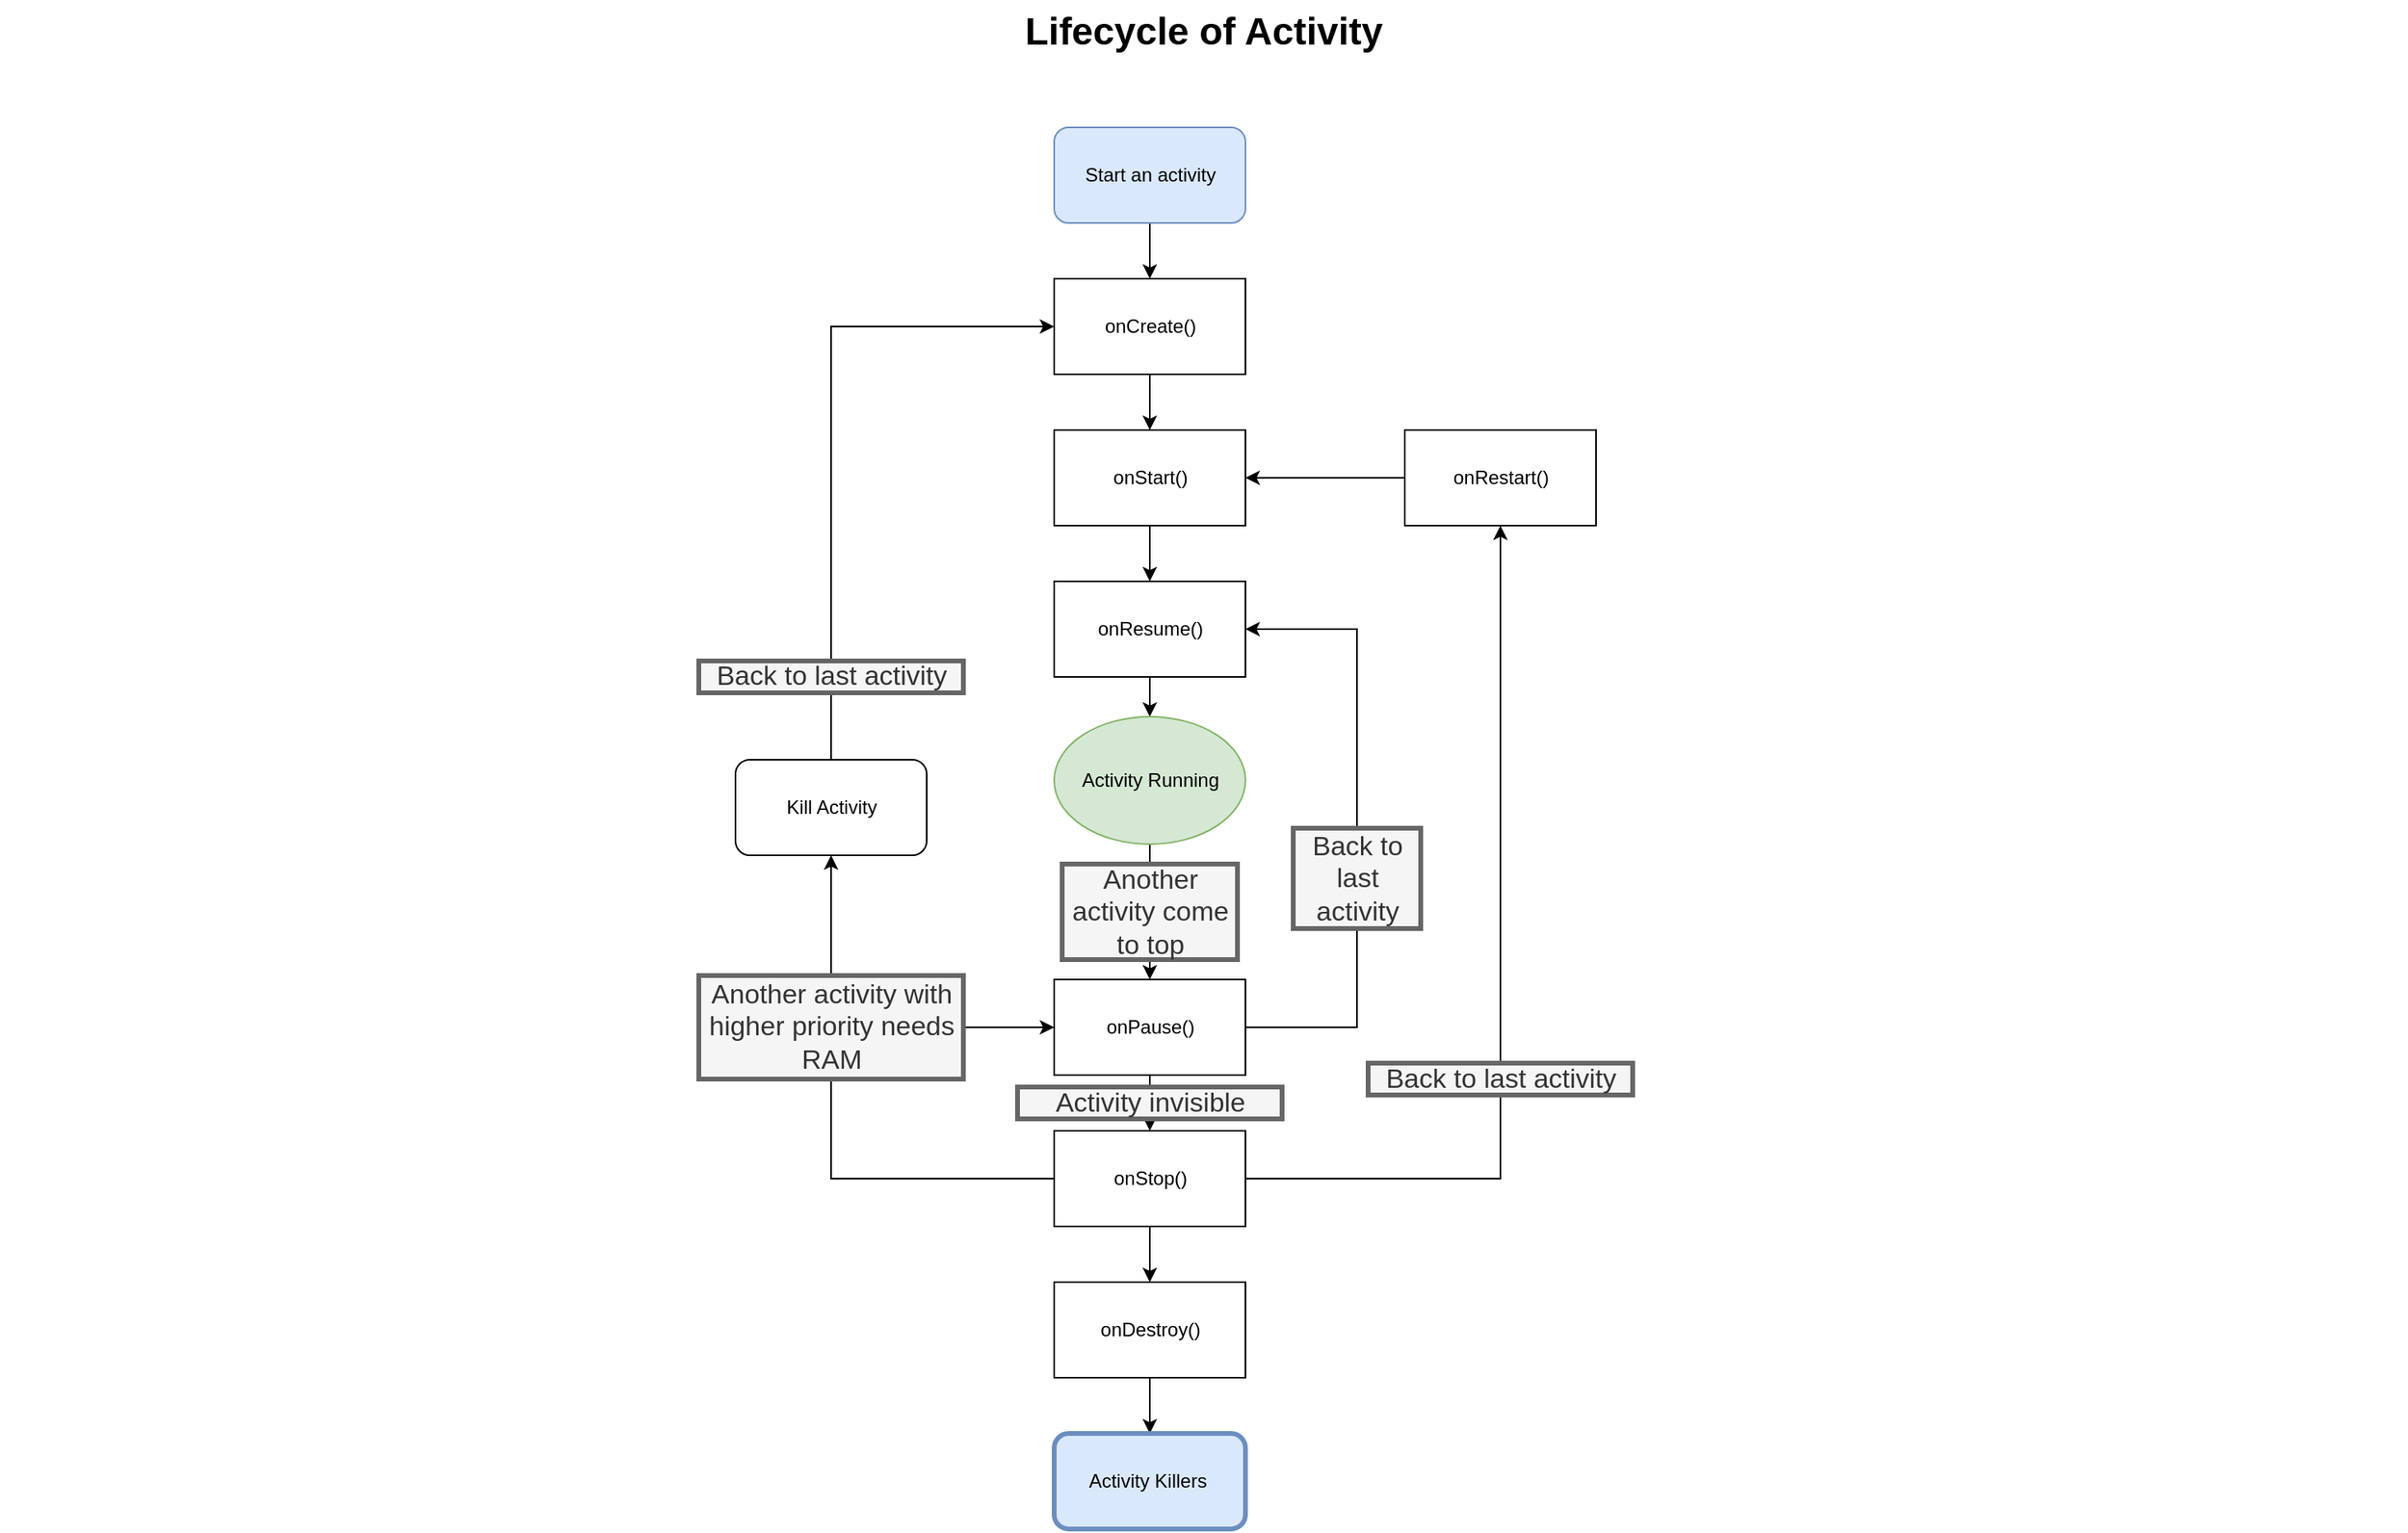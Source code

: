 <mxfile version="11.3.0" type="device" pages="1"><diagram name="Page-1" id="929967ad-93f9-6ef4-fab6-5d389245f69c"><mxGraphModel dx="1656" dy="822" grid="1" gridSize="10" guides="1" tooltips="1" connect="1" arrows="1" fold="1" page="1" pageScale="1.5" pageWidth="1169" pageHeight="826" background="none" math="0" shadow="0"><root><mxCell id="0" style=";html=1;"/><mxCell id="1" style=";html=1;" parent="0"/><mxCell id="1672d66443f91eb5-23" value="Lifecycle of Activity" style="text;strokeColor=none;fillColor=none;html=1;fontSize=24;fontStyle=1;verticalAlign=middle;align=center;" parent="1" vertex="1"><mxGeometry x="120" y="40" width="1510" height="40" as="geometry"/></mxCell><mxCell id="Cwc78MP6oKQ-YIlH-BLW-24" value="" style="edgeStyle=orthogonalEdgeStyle;rounded=0;orthogonalLoop=1;jettySize=auto;html=1;" edge="1" parent="1" source="Cwc78MP6oKQ-YIlH-BLW-1" target="Cwc78MP6oKQ-YIlH-BLW-2"><mxGeometry relative="1" as="geometry"/></mxCell><mxCell id="Cwc78MP6oKQ-YIlH-BLW-1" value="Start an activity" style="rounded=1;whiteSpace=wrap;html=1;fillColor=#dae8fc;strokeColor=#6c8ebf;" vertex="1" parent="1"><mxGeometry x="781.5" y="120" width="120" height="60" as="geometry"/></mxCell><mxCell id="Cwc78MP6oKQ-YIlH-BLW-23" value="" style="edgeStyle=orthogonalEdgeStyle;rounded=0;orthogonalLoop=1;jettySize=auto;html=1;" edge="1" parent="1" source="Cwc78MP6oKQ-YIlH-BLW-2" target="Cwc78MP6oKQ-YIlH-BLW-3"><mxGeometry relative="1" as="geometry"/></mxCell><mxCell id="Cwc78MP6oKQ-YIlH-BLW-2" value="onCreate()" style="rounded=0;whiteSpace=wrap;html=1;" vertex="1" parent="1"><mxGeometry x="781.5" y="215" width="120" height="60" as="geometry"/></mxCell><mxCell id="Cwc78MP6oKQ-YIlH-BLW-25" value="" style="edgeStyle=orthogonalEdgeStyle;rounded=0;orthogonalLoop=1;jettySize=auto;html=1;" edge="1" parent="1" source="Cwc78MP6oKQ-YIlH-BLW-3" target="Cwc78MP6oKQ-YIlH-BLW-4"><mxGeometry relative="1" as="geometry"/></mxCell><mxCell id="Cwc78MP6oKQ-YIlH-BLW-3" value="onStart()" style="rounded=0;whiteSpace=wrap;html=1;" vertex="1" parent="1"><mxGeometry x="781.5" y="310" width="120" height="60" as="geometry"/></mxCell><mxCell id="Cwc78MP6oKQ-YIlH-BLW-26" value="" style="edgeStyle=orthogonalEdgeStyle;rounded=0;orthogonalLoop=1;jettySize=auto;html=1;" edge="1" parent="1" source="Cwc78MP6oKQ-YIlH-BLW-4" target="Cwc78MP6oKQ-YIlH-BLW-8"><mxGeometry relative="1" as="geometry"/></mxCell><mxCell id="Cwc78MP6oKQ-YIlH-BLW-4" value="onResume()" style="rounded=0;whiteSpace=wrap;html=1;" vertex="1" parent="1"><mxGeometry x="781.5" y="405" width="120" height="60" as="geometry"/></mxCell><mxCell id="Cwc78MP6oKQ-YIlH-BLW-14" style="edgeStyle=orthogonalEdgeStyle;rounded=0;orthogonalLoop=1;jettySize=auto;html=1;entryX=1;entryY=0.5;entryDx=0;entryDy=0;" edge="1" parent="1" source="Cwc78MP6oKQ-YIlH-BLW-6" target="Cwc78MP6oKQ-YIlH-BLW-4"><mxGeometry relative="1" as="geometry"><mxPoint x="971.5" y="440" as="targetPoint"/><Array as="points"><mxPoint x="971.5" y="685"/><mxPoint x="971.5" y="435"/></Array></mxGeometry></mxCell><mxCell id="Cwc78MP6oKQ-YIlH-BLW-16" value="" style="edgeStyle=orthogonalEdgeStyle;rounded=0;orthogonalLoop=1;jettySize=auto;html=1;" edge="1" parent="1" source="Cwc78MP6oKQ-YIlH-BLW-6" target="Cwc78MP6oKQ-YIlH-BLW-7"><mxGeometry relative="1" as="geometry"/></mxCell><mxCell id="Cwc78MP6oKQ-YIlH-BLW-6" value="onPause()" style="rounded=0;whiteSpace=wrap;html=1;" vertex="1" parent="1"><mxGeometry x="781.5" y="655" width="120" height="60" as="geometry"/></mxCell><mxCell id="Cwc78MP6oKQ-YIlH-BLW-17" value="" style="edgeStyle=orthogonalEdgeStyle;rounded=0;orthogonalLoop=1;jettySize=auto;html=1;" edge="1" parent="1" source="Cwc78MP6oKQ-YIlH-BLW-7" target="Cwc78MP6oKQ-YIlH-BLW-9"><mxGeometry relative="1" as="geometry"/></mxCell><mxCell id="Cwc78MP6oKQ-YIlH-BLW-18" style="edgeStyle=orthogonalEdgeStyle;rounded=0;orthogonalLoop=1;jettySize=auto;html=1;entryX=0.5;entryY=1;entryDx=0;entryDy=0;" edge="1" parent="1" source="Cwc78MP6oKQ-YIlH-BLW-7" target="Cwc78MP6oKQ-YIlH-BLW-12"><mxGeometry relative="1" as="geometry"/></mxCell><mxCell id="Cwc78MP6oKQ-YIlH-BLW-19" style="edgeStyle=orthogonalEdgeStyle;rounded=0;orthogonalLoop=1;jettySize=auto;html=1;entryX=0.5;entryY=1;entryDx=0;entryDy=0;" edge="1" parent="1" source="Cwc78MP6oKQ-YIlH-BLW-7" target="Cwc78MP6oKQ-YIlH-BLW-10"><mxGeometry relative="1" as="geometry"/></mxCell><mxCell id="Cwc78MP6oKQ-YIlH-BLW-7" value="onStop()" style="rounded=0;whiteSpace=wrap;html=1;" vertex="1" parent="1"><mxGeometry x="781.5" y="750" width="120" height="60" as="geometry"/></mxCell><mxCell id="Cwc78MP6oKQ-YIlH-BLW-37" style="edgeStyle=orthogonalEdgeStyle;rounded=0;orthogonalLoop=1;jettySize=auto;html=1;entryX=0.5;entryY=0;entryDx=0;entryDy=0;" edge="1" parent="1" source="Cwc78MP6oKQ-YIlH-BLW-8" target="Cwc78MP6oKQ-YIlH-BLW-6"><mxGeometry relative="1" as="geometry"/></mxCell><mxCell id="Cwc78MP6oKQ-YIlH-BLW-8" value="Activity Running" style="ellipse;whiteSpace=wrap;html=1;fillColor=#d5e8d4;strokeColor=#82b366;" vertex="1" parent="1"><mxGeometry x="781.5" y="490" width="120" height="80" as="geometry"/></mxCell><mxCell id="Cwc78MP6oKQ-YIlH-BLW-39" value="" style="edgeStyle=orthogonalEdgeStyle;rounded=0;orthogonalLoop=1;jettySize=auto;html=1;" edge="1" parent="1" source="Cwc78MP6oKQ-YIlH-BLW-9" target="Cwc78MP6oKQ-YIlH-BLW-38"><mxGeometry relative="1" as="geometry"/></mxCell><mxCell id="Cwc78MP6oKQ-YIlH-BLW-9" value="onDestroy()" style="rounded=0;whiteSpace=wrap;html=1;" vertex="1" parent="1"><mxGeometry x="781.5" y="845" width="120" height="60" as="geometry"/></mxCell><mxCell id="Cwc78MP6oKQ-YIlH-BLW-22" value="" style="edgeStyle=orthogonalEdgeStyle;rounded=0;orthogonalLoop=1;jettySize=auto;html=1;entryX=0;entryY=0.5;entryDx=0;entryDy=0;" edge="1" parent="1" source="Cwc78MP6oKQ-YIlH-BLW-10" target="Cwc78MP6oKQ-YIlH-BLW-2"><mxGeometry relative="1" as="geometry"><mxPoint x="641.5" y="437.0" as="targetPoint"/><Array as="points"><mxPoint x="641" y="245"/></Array></mxGeometry></mxCell><mxCell id="Cwc78MP6oKQ-YIlH-BLW-10" value="Kill Activity" style="rounded=1;whiteSpace=wrap;html=1;" vertex="1" parent="1"><mxGeometry x="581.5" y="517" width="120" height="60" as="geometry"/></mxCell><mxCell id="Cwc78MP6oKQ-YIlH-BLW-13" style="edgeStyle=orthogonalEdgeStyle;rounded=0;orthogonalLoop=1;jettySize=auto;html=1;entryX=1;entryY=0.5;entryDx=0;entryDy=0;" edge="1" parent="1" source="Cwc78MP6oKQ-YIlH-BLW-12" target="Cwc78MP6oKQ-YIlH-BLW-3"><mxGeometry relative="1" as="geometry"/></mxCell><mxCell id="Cwc78MP6oKQ-YIlH-BLW-12" value="onRestart()" style="rounded=0;whiteSpace=wrap;html=1;" vertex="1" parent="1"><mxGeometry x="1001.5" y="310" width="120" height="60" as="geometry"/></mxCell><mxCell id="Cwc78MP6oKQ-YIlH-BLW-31" value="&lt;font style=&quot;font-size: 17px&quot;&gt;Back to last activity&lt;/font&gt;" style="text;html=1;strokeColor=#666666;fillColor=#f5f5f5;align=center;verticalAlign=middle;whiteSpace=wrap;rounded=0;strokeWidth=3;fontColor=#333333;" vertex="1" parent="1"><mxGeometry x="931.5" y="560" width="80" height="63" as="geometry"/></mxCell><mxCell id="Cwc78MP6oKQ-YIlH-BLW-32" value="&lt;font style=&quot;font-size: 17px&quot;&gt;Back to last activity&lt;/font&gt;" style="text;html=1;strokeColor=#666666;fillColor=#f5f5f5;align=center;verticalAlign=middle;whiteSpace=wrap;rounded=0;strokeWidth=3;fontColor=#333333;" vertex="1" parent="1"><mxGeometry x="558.5" y="455" width="166" height="20" as="geometry"/></mxCell><mxCell id="Cwc78MP6oKQ-YIlH-BLW-40" value="" style="edgeStyle=orthogonalEdgeStyle;rounded=0;orthogonalLoop=1;jettySize=auto;html=1;" edge="1" parent="1" source="Cwc78MP6oKQ-YIlH-BLW-33" target="Cwc78MP6oKQ-YIlH-BLW-6"><mxGeometry relative="1" as="geometry"/></mxCell><mxCell id="Cwc78MP6oKQ-YIlH-BLW-33" value="&lt;span style=&quot;font-size: 17px&quot;&gt;Another activity with higher&amp;nbsp;priority needs RAM&lt;/span&gt;" style="text;html=1;strokeColor=#666666;fillColor=#f5f5f5;align=center;verticalAlign=middle;whiteSpace=wrap;rounded=0;strokeWidth=3;fontColor=#333333;" vertex="1" parent="1"><mxGeometry x="558.5" y="652.5" width="166" height="65" as="geometry"/></mxCell><mxCell id="Cwc78MP6oKQ-YIlH-BLW-29" value="&lt;font style=&quot;font-size: 17px&quot;&gt;Another activity come to top&lt;/font&gt;" style="text;html=1;strokeColor=#666666;fillColor=#f5f5f5;align=center;verticalAlign=middle;whiteSpace=wrap;rounded=0;strokeWidth=3;fontColor=#333333;" vertex="1" parent="1"><mxGeometry x="786.5" y="582.5" width="110" height="60" as="geometry"/></mxCell><mxCell id="Cwc78MP6oKQ-YIlH-BLW-38" value="Activity Killers&amp;nbsp;" style="rounded=1;whiteSpace=wrap;html=1;strokeWidth=3;fillColor=#dae8fc;strokeColor=#6c8ebf;" vertex="1" parent="1"><mxGeometry x="781.5" y="940" width="120" height="60" as="geometry"/></mxCell><mxCell id="Cwc78MP6oKQ-YIlH-BLW-41" value="&lt;font style=&quot;font-size: 17px&quot;&gt;Back to last activity&lt;/font&gt;" style="text;html=1;strokeColor=#666666;fillColor=#f5f5f5;align=center;verticalAlign=middle;whiteSpace=wrap;rounded=0;strokeWidth=3;fontColor=#333333;" vertex="1" parent="1"><mxGeometry x="978.5" y="707.5" width="166" height="20" as="geometry"/></mxCell><mxCell id="Cwc78MP6oKQ-YIlH-BLW-42" value="&lt;font style=&quot;font-size: 17px&quot;&gt;Activity invisible&lt;/font&gt;" style="text;html=1;strokeColor=#666666;fillColor=#f5f5f5;align=center;verticalAlign=middle;whiteSpace=wrap;rounded=0;strokeWidth=3;fontColor=#333333;" vertex="1" parent="1"><mxGeometry x="758.5" y="722.5" width="166" height="20" as="geometry"/></mxCell></root></mxGraphModel></diagram></mxfile>
